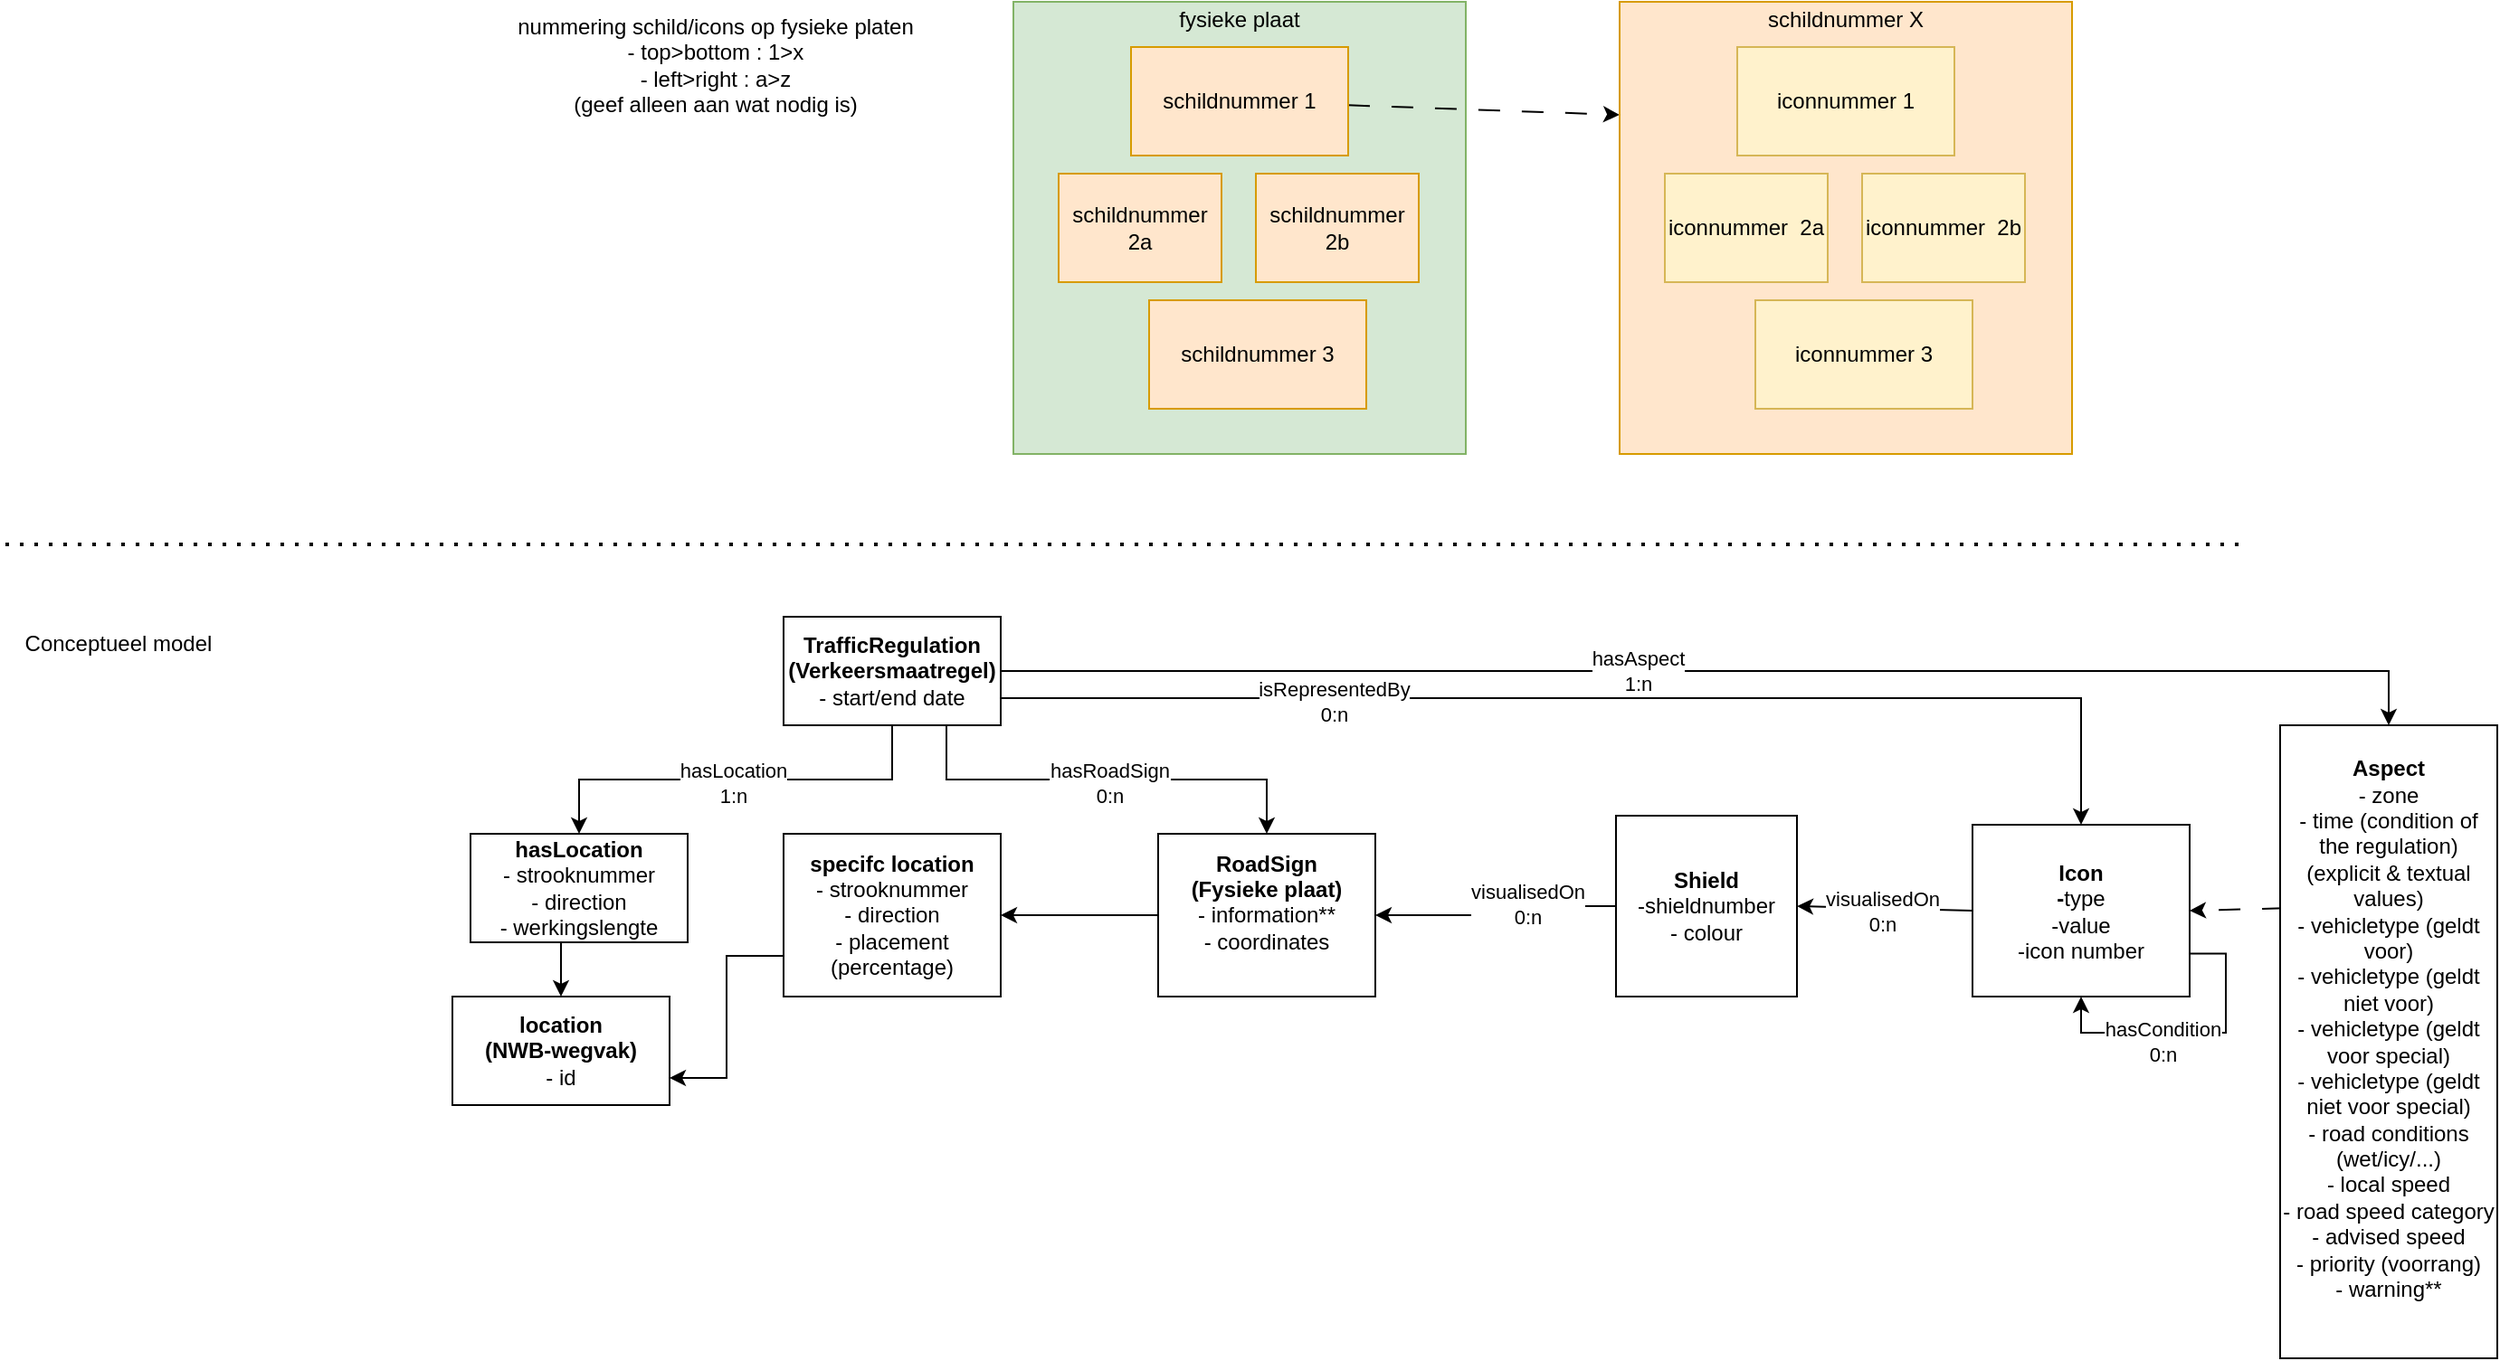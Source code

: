 <mxfile version="24.6.4" type="google">
  <diagram name="Page-1" id="0LnV7ETqTs7hgSCRXFs9">
    <mxGraphModel dx="2074" dy="1106" grid="1" gridSize="10" guides="1" tooltips="1" connect="1" arrows="1" fold="1" page="1" pageScale="1" pageWidth="850" pageHeight="1100" math="0" shadow="0">
      <root>
        <mxCell id="0" />
        <mxCell id="1" parent="0" />
        <mxCell id="BCpdqVNQJVRz4uYAB1dM-5" style="edgeStyle=orthogonalEdgeStyle;rounded=0;orthogonalLoop=1;jettySize=auto;html=1;exitX=0.5;exitY=1;exitDx=0;exitDy=0;entryX=0.5;entryY=0;entryDx=0;entryDy=0;" parent="1" source="BCpdqVNQJVRz4uYAB1dM-1" edge="1" target="BCpdqVNQJVRz4uYAB1dM-22">
          <mxGeometry relative="1" as="geometry">
            <mxPoint x="383" y="500" as="targetPoint" />
          </mxGeometry>
        </mxCell>
        <mxCell id="BCpdqVNQJVRz4uYAB1dM-6" value="&lt;div&gt;hasLocation&lt;/div&gt;&lt;div&gt;1:n&lt;/div&gt;" style="edgeLabel;html=1;align=center;verticalAlign=middle;resizable=0;points=[];" parent="BCpdqVNQJVRz4uYAB1dM-5" vertex="1" connectable="0">
          <mxGeometry x="0.015" y="2" relative="1" as="geometry">
            <mxPoint as="offset" />
          </mxGeometry>
        </mxCell>
        <mxCell id="BCpdqVNQJVRz4uYAB1dM-34" style="edgeStyle=orthogonalEdgeStyle;rounded=0;orthogonalLoop=1;jettySize=auto;html=1;exitX=1;exitY=0.5;exitDx=0;exitDy=0;entryX=0.5;entryY=0;entryDx=0;entryDy=0;" parent="1" source="BCpdqVNQJVRz4uYAB1dM-1" target="BCpdqVNQJVRz4uYAB1dM-32" edge="1">
          <mxGeometry relative="1" as="geometry">
            <mxPoint x="903" y="470" as="targetPoint" />
          </mxGeometry>
        </mxCell>
        <mxCell id="BCpdqVNQJVRz4uYAB1dM-35" value="&lt;div&gt;hasAspect&lt;/div&gt;&lt;div&gt;1:n&lt;br&gt;&lt;/div&gt;" style="edgeLabel;html=1;align=center;verticalAlign=middle;resizable=0;points=[];" parent="BCpdqVNQJVRz4uYAB1dM-34" vertex="1" connectable="0">
          <mxGeometry x="-0.117" relative="1" as="geometry">
            <mxPoint as="offset" />
          </mxGeometry>
        </mxCell>
        <mxCell id="JAaSVqaNoPK4AC_1vTfK-8" style="edgeStyle=orthogonalEdgeStyle;rounded=0;orthogonalLoop=1;jettySize=auto;html=1;exitX=1;exitY=0.75;exitDx=0;exitDy=0;entryX=0.5;entryY=0;entryDx=0;entryDy=0;" edge="1" parent="1" source="BCpdqVNQJVRz4uYAB1dM-1" target="JAaSVqaNoPK4AC_1vTfK-5">
          <mxGeometry relative="1" as="geometry" />
        </mxCell>
        <mxCell id="JAaSVqaNoPK4AC_1vTfK-9" value="&lt;div&gt;isRepresentedBy&lt;/div&gt;&lt;div&gt;0:n&lt;/div&gt;" style="edgeLabel;html=1;align=center;verticalAlign=middle;resizable=0;points=[];" vertex="1" connectable="0" parent="JAaSVqaNoPK4AC_1vTfK-8">
          <mxGeometry x="-0.45" y="-2" relative="1" as="geometry">
            <mxPoint as="offset" />
          </mxGeometry>
        </mxCell>
        <mxCell id="JAaSVqaNoPK4AC_1vTfK-12" style="edgeStyle=orthogonalEdgeStyle;rounded=0;orthogonalLoop=1;jettySize=auto;html=1;exitX=0.75;exitY=1;exitDx=0;exitDy=0;entryX=0.5;entryY=0;entryDx=0;entryDy=0;" edge="1" parent="1" source="BCpdqVNQJVRz4uYAB1dM-1" target="BCpdqVNQJVRz4uYAB1dM-2">
          <mxGeometry relative="1" as="geometry" />
        </mxCell>
        <mxCell id="JAaSVqaNoPK4AC_1vTfK-13" value="&lt;div&gt;hasRoadSign&lt;/div&gt;&lt;div&gt;0:n&lt;br&gt;&lt;/div&gt;" style="edgeLabel;html=1;align=center;verticalAlign=middle;resizable=0;points=[];" vertex="1" connectable="0" parent="JAaSVqaNoPK4AC_1vTfK-12">
          <mxGeometry x="0.013" y="-2" relative="1" as="geometry">
            <mxPoint as="offset" />
          </mxGeometry>
        </mxCell>
        <mxCell id="BCpdqVNQJVRz4uYAB1dM-1" value="&lt;div&gt;&lt;b&gt;TrafficRegulation&lt;/b&gt;&lt;/div&gt;&lt;div&gt;&lt;b&gt;(Verkeersmaatregel)&lt;br&gt;&lt;/b&gt;&lt;/div&gt;&lt;div&gt;- start/end date&lt;br&gt;&lt;/div&gt;" style="rounded=0;whiteSpace=wrap;html=1;" parent="1" vertex="1">
          <mxGeometry x="513" y="400" width="120" height="60" as="geometry" />
        </mxCell>
        <mxCell id="BCpdqVNQJVRz4uYAB1dM-2" value="&lt;div&gt;&lt;b&gt;RoadSign&lt;/b&gt;&lt;/div&gt;&lt;div&gt;&lt;b&gt;(Fysieke plaat)&lt;/b&gt;&lt;br&gt;&lt;/div&gt;&lt;div&gt;- information**&lt;br&gt;&lt;/div&gt;&lt;div&gt;- coordinates&lt;/div&gt;&lt;div&gt;&lt;br&gt;&lt;/div&gt;" style="rounded=0;whiteSpace=wrap;html=1;" parent="1" vertex="1">
          <mxGeometry x="720" y="520" width="120" height="90" as="geometry" />
        </mxCell>
        <mxCell id="BCpdqVNQJVRz4uYAB1dM-21" style="edgeStyle=orthogonalEdgeStyle;rounded=0;orthogonalLoop=1;jettySize=auto;html=1;exitX=0.5;exitY=1;exitDx=0;exitDy=0;entryX=0.5;entryY=0;entryDx=0;entryDy=0;" parent="1" source="BCpdqVNQJVRz4uYAB1dM-22" target="BCpdqVNQJVRz4uYAB1dM-23" edge="1">
          <mxGeometry relative="1" as="geometry">
            <mxPoint x="399" y="561" as="sourcePoint" />
            <mxPoint x="389" y="631" as="targetPoint" />
          </mxGeometry>
        </mxCell>
        <mxCell id="BCpdqVNQJVRz4uYAB1dM-22" value="&lt;div&gt;&lt;b&gt;hasLocation&lt;/b&gt;&lt;/div&gt;&lt;div&gt;- strooknummer&lt;/div&gt;&lt;div&gt;- direction&lt;/div&gt;&lt;div&gt;- werkingslengte&lt;br&gt;&lt;/div&gt;" style="rounded=0;whiteSpace=wrap;html=1;" parent="1" vertex="1">
          <mxGeometry x="340" y="520" width="120" height="60" as="geometry" />
        </mxCell>
        <mxCell id="BCpdqVNQJVRz4uYAB1dM-23" value="&lt;div&gt;&lt;b&gt;location&lt;/b&gt;&lt;/div&gt;&lt;div&gt;&lt;b&gt;(NWB-wegvak)&lt;/b&gt;&lt;/div&gt;&lt;div&gt;- id&lt;br&gt;&lt;/div&gt;" style="rounded=0;whiteSpace=wrap;html=1;" parent="1" vertex="1">
          <mxGeometry x="330" y="610" width="120" height="60" as="geometry" />
        </mxCell>
        <mxCell id="BCpdqVNQJVRz4uYAB1dM-31" style="edgeStyle=orthogonalEdgeStyle;rounded=0;orthogonalLoop=1;jettySize=auto;html=1;exitX=0;exitY=0.75;exitDx=0;exitDy=0;entryX=1;entryY=0.75;entryDx=0;entryDy=0;" parent="1" source="BCpdqVNQJVRz4uYAB1dM-29" target="BCpdqVNQJVRz4uYAB1dM-23" edge="1">
          <mxGeometry relative="1" as="geometry" />
        </mxCell>
        <mxCell id="BCpdqVNQJVRz4uYAB1dM-29" value="&lt;div&gt;&lt;b&gt;specifc location&lt;/b&gt;&lt;/div&gt;&lt;div&gt;- strooknummer&lt;/div&gt;&lt;div&gt;- direction&lt;/div&gt;&lt;div&gt;- placement (percentage)&lt;br&gt;&lt;/div&gt;" style="rounded=0;whiteSpace=wrap;html=1;" parent="1" vertex="1">
          <mxGeometry x="513" y="520" width="120" height="90" as="geometry" />
        </mxCell>
        <mxCell id="BCpdqVNQJVRz4uYAB1dM-30" style="rounded=0;orthogonalLoop=1;jettySize=auto;html=1;entryX=1;entryY=0.5;entryDx=0;entryDy=0;" parent="1" target="BCpdqVNQJVRz4uYAB1dM-29" edge="1">
          <mxGeometry relative="1" as="geometry">
            <mxPoint x="720" y="565" as="sourcePoint" />
          </mxGeometry>
        </mxCell>
        <mxCell id="JAaSVqaNoPK4AC_1vTfK-14" style="rounded=0;orthogonalLoop=1;jettySize=auto;html=1;exitX=0.017;exitY=0.289;exitDx=0;exitDy=0;entryX=1;entryY=0.5;entryDx=0;entryDy=0;dashed=1;dashPattern=12 12;exitPerimeter=0;" edge="1" parent="1" source="BCpdqVNQJVRz4uYAB1dM-32" target="JAaSVqaNoPK4AC_1vTfK-5">
          <mxGeometry relative="1" as="geometry" />
        </mxCell>
        <mxCell id="BCpdqVNQJVRz4uYAB1dM-32" value="&lt;div&gt;&lt;b&gt;Aspect&lt;/b&gt;&lt;/div&gt;&lt;div&gt;- zone&lt;/div&gt;&lt;div&gt;- time (condition of the regulation) (explicit &amp;amp; textual values)&lt;/div&gt;&lt;div&gt;- vehicletype (geldt voor)&lt;/div&gt;&lt;div&gt;- vehicletype (geldt niet voor)&lt;/div&gt;&lt;div&gt;- vehicletype (geldt voor special)&lt;/div&gt;&lt;div&gt;- vehicletype (geldt niet voor special)&lt;/div&gt;&lt;div&gt;- road conditions (wet/icy/...)&lt;/div&gt;&lt;div&gt;- local speed&lt;/div&gt;&lt;div&gt;- road speed category &lt;br&gt;&lt;/div&gt;&lt;div&gt;- advised speed&lt;/div&gt;&lt;div&gt;- priority (voorrang)&lt;br&gt;&lt;/div&gt;&lt;div&gt;- warning**&lt;/div&gt;&lt;div&gt;&lt;br&gt;&lt;/div&gt;" style="rounded=0;whiteSpace=wrap;html=1;" parent="1" vertex="1">
          <mxGeometry x="1340" y="460" width="120" height="350" as="geometry" />
        </mxCell>
        <mxCell id="JAaSVqaNoPK4AC_1vTfK-1" value="" style="endArrow=none;dashed=1;html=1;dashPattern=1 3;strokeWidth=2;rounded=0;" edge="1" parent="1">
          <mxGeometry width="50" height="50" relative="1" as="geometry">
            <mxPoint x="83" y="360" as="sourcePoint" />
            <mxPoint x="1323" y="360" as="targetPoint" />
          </mxGeometry>
        </mxCell>
        <mxCell id="JAaSVqaNoPK4AC_1vTfK-2" value="Conceptueel model" style="text;html=1;align=center;verticalAlign=middle;resizable=0;points=[];autosize=1;strokeColor=none;fillColor=none;" vertex="1" parent="1">
          <mxGeometry x="80" y="400" width="130" height="30" as="geometry" />
        </mxCell>
        <mxCell id="JAaSVqaNoPK4AC_1vTfK-10" style="rounded=0;orthogonalLoop=1;jettySize=auto;html=1;exitX=0;exitY=0.5;exitDx=0;exitDy=0;entryX=1;entryY=0.5;entryDx=0;entryDy=0;" edge="1" parent="1" source="JAaSVqaNoPK4AC_1vTfK-5" target="JAaSVqaNoPK4AC_1vTfK-57">
          <mxGeometry relative="1" as="geometry" />
        </mxCell>
        <mxCell id="JAaSVqaNoPK4AC_1vTfK-61" value="&lt;div&gt;visualisedOn&lt;/div&gt;&lt;div&gt;0:n&lt;br&gt;&lt;/div&gt;" style="edgeLabel;html=1;align=center;verticalAlign=middle;resizable=0;points=[];" vertex="1" connectable="0" parent="JAaSVqaNoPK4AC_1vTfK-10">
          <mxGeometry x="-0.32" relative="1" as="geometry">
            <mxPoint x="-17" y="1" as="offset" />
          </mxGeometry>
        </mxCell>
        <mxCell id="JAaSVqaNoPK4AC_1vTfK-5" value="&lt;div&gt;&lt;b&gt;Icon&lt;br&gt;&lt;/b&gt;&lt;/div&gt;&lt;div&gt;&lt;b&gt;-&lt;/b&gt;type&lt;/div&gt;&lt;div&gt;-value&lt;/div&gt;&lt;div&gt;-icon number&lt;br&gt;&lt;/div&gt;" style="rounded=0;whiteSpace=wrap;html=1;" vertex="1" parent="1">
          <mxGeometry x="1170" y="515" width="120" height="95" as="geometry" />
        </mxCell>
        <mxCell id="JAaSVqaNoPK4AC_1vTfK-40" value="&lt;div&gt;fysieke plaat&lt;/div&gt;&lt;div&gt;&lt;br&gt;&lt;/div&gt;&lt;div&gt;&lt;br&gt;&lt;/div&gt;&lt;div&gt;&lt;br&gt;&lt;/div&gt;&lt;div&gt;&lt;br&gt;&lt;/div&gt;&lt;div&gt;&lt;br&gt;&lt;/div&gt;&lt;div&gt;&lt;br&gt;&lt;/div&gt;&lt;div&gt;&lt;br&gt;&lt;/div&gt;&lt;div&gt;&lt;br&gt;&lt;/div&gt;&lt;div&gt;&lt;br&gt;&lt;/div&gt;&lt;div&gt;&lt;br&gt;&lt;/div&gt;&lt;div&gt;&lt;br&gt;&lt;/div&gt;&lt;div&gt;&lt;br&gt;&lt;/div&gt;&lt;div&gt;&lt;br&gt;&lt;/div&gt;&lt;div&gt;&lt;br&gt;&lt;/div&gt;&lt;div&gt;&lt;br&gt;&lt;/div&gt;&lt;div&gt;&lt;br&gt;&lt;/div&gt;" style="whiteSpace=wrap;html=1;aspect=fixed;fillColor=#d5e8d4;strokeColor=#82b366;" vertex="1" parent="1">
          <mxGeometry x="640" y="60" width="250" height="250" as="geometry" />
        </mxCell>
        <mxCell id="JAaSVqaNoPK4AC_1vTfK-72" style="rounded=0;orthogonalLoop=1;jettySize=auto;html=1;entryX=0;entryY=0.25;entryDx=0;entryDy=0;dashed=1;dashPattern=12 12;" edge="1" parent="1" source="JAaSVqaNoPK4AC_1vTfK-41" target="JAaSVqaNoPK4AC_1vTfK-66">
          <mxGeometry relative="1" as="geometry" />
        </mxCell>
        <mxCell id="JAaSVqaNoPK4AC_1vTfK-41" value="schildnummer 1" style="rounded=0;whiteSpace=wrap;html=1;fillColor=#ffe6cc;strokeColor=#d79b00;" vertex="1" parent="1">
          <mxGeometry x="705" y="85" width="120" height="60" as="geometry" />
        </mxCell>
        <mxCell id="JAaSVqaNoPK4AC_1vTfK-42" value="schildnummer 3" style="rounded=0;whiteSpace=wrap;html=1;fillColor=#ffe6cc;strokeColor=#d79b00;" vertex="1" parent="1">
          <mxGeometry x="715" y="225" width="120" height="60" as="geometry" />
        </mxCell>
        <mxCell id="JAaSVqaNoPK4AC_1vTfK-43" value="schildnummer 2a" style="rounded=0;whiteSpace=wrap;html=1;fillColor=#ffe6cc;strokeColor=#d79b00;" vertex="1" parent="1">
          <mxGeometry x="665" y="155" width="90" height="60" as="geometry" />
        </mxCell>
        <mxCell id="JAaSVqaNoPK4AC_1vTfK-44" value="schildnummer 2b" style="rounded=0;whiteSpace=wrap;html=1;fillColor=#ffe6cc;strokeColor=#d79b00;" vertex="1" parent="1">
          <mxGeometry x="774" y="155" width="90" height="60" as="geometry" />
        </mxCell>
        <mxCell id="JAaSVqaNoPK4AC_1vTfK-62" style="edgeStyle=orthogonalEdgeStyle;rounded=0;orthogonalLoop=1;jettySize=auto;html=1;entryX=1;entryY=0.5;entryDx=0;entryDy=0;" edge="1" parent="1" source="JAaSVqaNoPK4AC_1vTfK-57" target="BCpdqVNQJVRz4uYAB1dM-2">
          <mxGeometry relative="1" as="geometry" />
        </mxCell>
        <mxCell id="JAaSVqaNoPK4AC_1vTfK-63" value="&lt;div&gt;visualisedOn&lt;/div&gt;&lt;div&gt;0:n&lt;br&gt;&lt;/div&gt;" style="edgeLabel;html=1;align=center;verticalAlign=middle;resizable=0;points=[];" vertex="1" connectable="0" parent="JAaSVqaNoPK4AC_1vTfK-62">
          <mxGeometry x="-0.29" y="-1" relative="1" as="geometry">
            <mxPoint as="offset" />
          </mxGeometry>
        </mxCell>
        <mxCell id="JAaSVqaNoPK4AC_1vTfK-57" value="&lt;div&gt;&lt;b&gt;Shield&lt;/b&gt;&lt;/div&gt;&lt;div&gt;-shieldnumber&lt;/div&gt;&lt;div&gt;- colour&lt;br&gt;&lt;/div&gt;" style="whiteSpace=wrap;html=1;aspect=fixed;" vertex="1" parent="1">
          <mxGeometry x="973" y="510" width="100" height="100" as="geometry" />
        </mxCell>
        <mxCell id="JAaSVqaNoPK4AC_1vTfK-64" style="edgeStyle=orthogonalEdgeStyle;rounded=0;orthogonalLoop=1;jettySize=auto;html=1;exitX=1;exitY=0.75;exitDx=0;exitDy=0;entryX=0.5;entryY=1;entryDx=0;entryDy=0;" edge="1" parent="1" source="JAaSVqaNoPK4AC_1vTfK-5" target="JAaSVqaNoPK4AC_1vTfK-5">
          <mxGeometry relative="1" as="geometry" />
        </mxCell>
        <mxCell id="JAaSVqaNoPK4AC_1vTfK-65" value="&lt;div&gt;hasCondition&lt;/div&gt;&lt;div&gt;0:n&lt;br&gt;&lt;/div&gt;" style="edgeLabel;html=1;align=center;verticalAlign=middle;resizable=0;points=[];" vertex="1" connectable="0" parent="JAaSVqaNoPK4AC_1vTfK-64">
          <mxGeometry x="0.426" relative="1" as="geometry">
            <mxPoint x="18" y="5" as="offset" />
          </mxGeometry>
        </mxCell>
        <mxCell id="JAaSVqaNoPK4AC_1vTfK-66" value="&lt;div&gt;schildnummer X&lt;/div&gt;&lt;div&gt;&lt;br&gt;&lt;/div&gt;&lt;div&gt;&lt;br&gt;&lt;/div&gt;&lt;div&gt;&lt;br&gt;&lt;/div&gt;&lt;div&gt;&lt;br&gt;&lt;/div&gt;&lt;div&gt;&lt;br&gt;&lt;/div&gt;&lt;div&gt;&lt;br&gt;&lt;/div&gt;&lt;div&gt;&lt;br&gt;&lt;/div&gt;&lt;div&gt;&lt;br&gt;&lt;/div&gt;&lt;div&gt;&lt;br&gt;&lt;/div&gt;&lt;div&gt;&lt;br&gt;&lt;/div&gt;&lt;div&gt;&lt;br&gt;&lt;/div&gt;&lt;div&gt;&lt;br&gt;&lt;/div&gt;&lt;div&gt;&lt;br&gt;&lt;/div&gt;&lt;div&gt;&lt;br&gt;&lt;/div&gt;&lt;div&gt;&lt;br&gt;&lt;/div&gt;&lt;div&gt;&lt;br&gt;&lt;/div&gt;" style="whiteSpace=wrap;html=1;aspect=fixed;fillColor=#ffe6cc;strokeColor=#d79b00;" vertex="1" parent="1">
          <mxGeometry x="975" y="60" width="250" height="250" as="geometry" />
        </mxCell>
        <mxCell id="JAaSVqaNoPK4AC_1vTfK-67" value="iconnummer 1" style="rounded=0;whiteSpace=wrap;html=1;fillColor=#fff2cc;strokeColor=#d6b656;" vertex="1" parent="1">
          <mxGeometry x="1040" y="85" width="120" height="60" as="geometry" />
        </mxCell>
        <mxCell id="JAaSVqaNoPK4AC_1vTfK-68" value="iconnummer 3" style="rounded=0;whiteSpace=wrap;html=1;fillColor=#fff2cc;strokeColor=#d6b656;" vertex="1" parent="1">
          <mxGeometry x="1050" y="225" width="120" height="60" as="geometry" />
        </mxCell>
        <mxCell id="JAaSVqaNoPK4AC_1vTfK-69" value="iconnummer&amp;nbsp; 2a" style="rounded=0;whiteSpace=wrap;html=1;fillColor=#fff2cc;strokeColor=#d6b656;" vertex="1" parent="1">
          <mxGeometry x="1000" y="155" width="90" height="60" as="geometry" />
        </mxCell>
        <mxCell id="JAaSVqaNoPK4AC_1vTfK-70" value="iconnummer&amp;nbsp; 2b" style="rounded=0;whiteSpace=wrap;html=1;fillColor=#fff2cc;strokeColor=#d6b656;" vertex="1" parent="1">
          <mxGeometry x="1109" y="155" width="90" height="60" as="geometry" />
        </mxCell>
        <mxCell id="JAaSVqaNoPK4AC_1vTfK-74" value="&lt;div&gt;nummering schild/icons op fysieke platen&lt;/div&gt;&lt;div&gt;- top&amp;gt;bottom : 1&amp;gt;x&lt;/div&gt;&lt;div&gt;- left&amp;gt;right : a&amp;gt;z&lt;/div&gt;&lt;div&gt;(geef alleen aan wat nodig is)&lt;br&gt;&lt;/div&gt;" style="text;html=1;align=center;verticalAlign=middle;resizable=0;points=[];autosize=1;strokeColor=none;fillColor=none;" vertex="1" parent="1">
          <mxGeometry x="350" y="60" width="250" height="70" as="geometry" />
        </mxCell>
      </root>
    </mxGraphModel>
  </diagram>
</mxfile>
